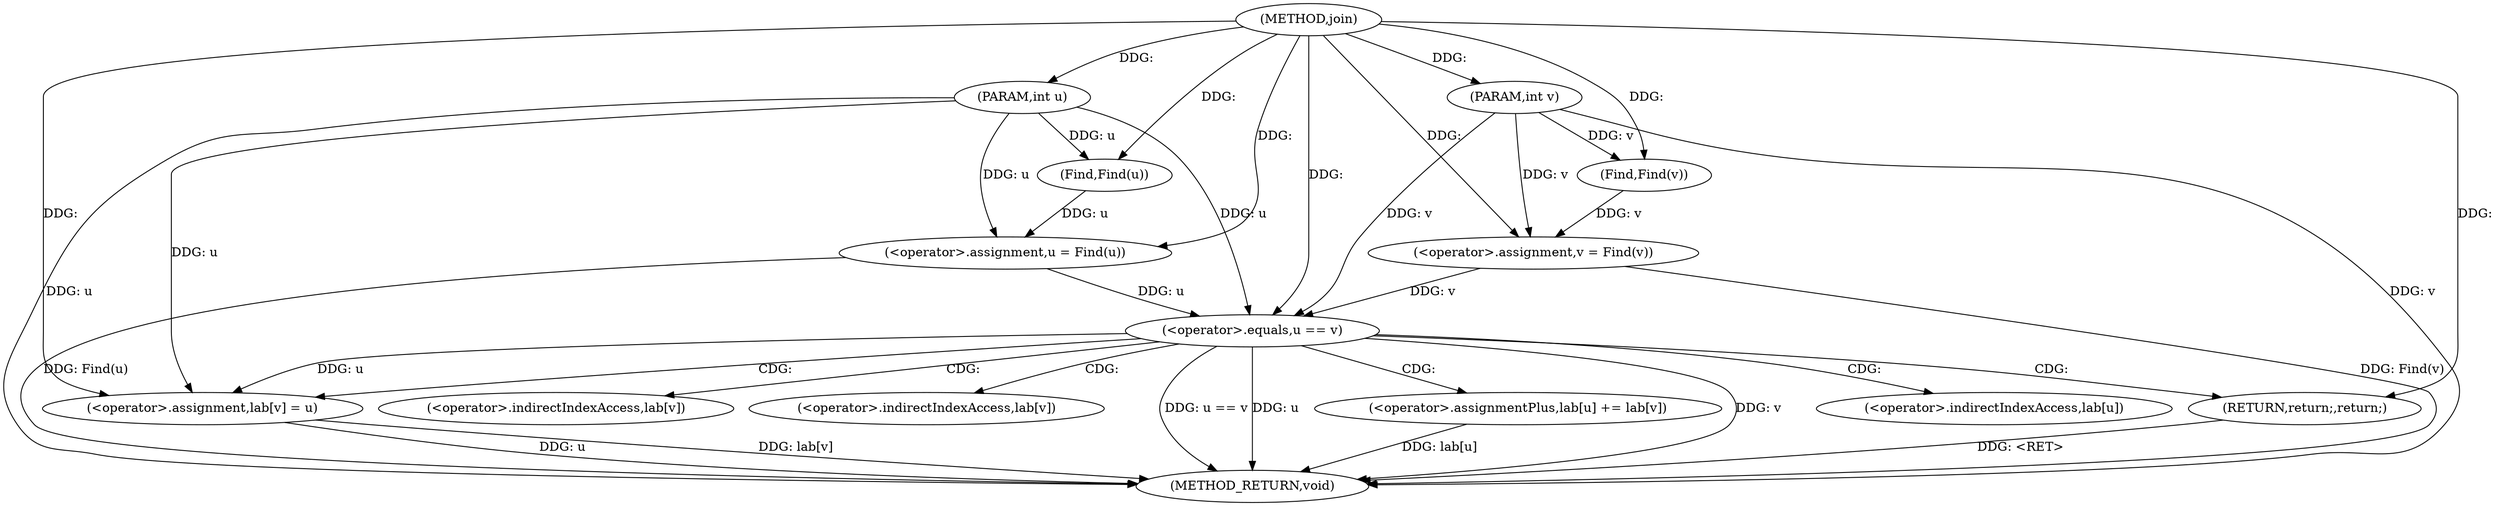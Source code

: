 digraph "join" {  
"1000150" [label = "(METHOD,join)" ]
"1000181" [label = "(METHOD_RETURN,void)" ]
"1000151" [label = "(PARAM,int u)" ]
"1000152" [label = "(PARAM,int v)" ]
"1000155" [label = "(<operator>.assignment,u = Find(u))" ]
"1000159" [label = "(<operator>.assignment,v = Find(v))" ]
"1000164" [label = "(<operator>.equals,u == v)" ]
"1000167" [label = "(RETURN,return;,return;)" ]
"1000169" [label = "(<operator>.assignmentPlus,lab[u] += lab[v])" ]
"1000176" [label = "(<operator>.assignment,lab[v] = u)" ]
"1000157" [label = "(Find,Find(u))" ]
"1000161" [label = "(Find,Find(v))" ]
"1000170" [label = "(<operator>.indirectIndexAccess,lab[u])" ]
"1000173" [label = "(<operator>.indirectIndexAccess,lab[v])" ]
"1000177" [label = "(<operator>.indirectIndexAccess,lab[v])" ]
  "1000151" -> "1000181"  [ label = "DDG: u"] 
  "1000152" -> "1000181"  [ label = "DDG: v"] 
  "1000155" -> "1000181"  [ label = "DDG: Find(u)"] 
  "1000159" -> "1000181"  [ label = "DDG: Find(v)"] 
  "1000164" -> "1000181"  [ label = "DDG: u"] 
  "1000164" -> "1000181"  [ label = "DDG: v"] 
  "1000164" -> "1000181"  [ label = "DDG: u == v"] 
  "1000169" -> "1000181"  [ label = "DDG: lab[u]"] 
  "1000176" -> "1000181"  [ label = "DDG: lab[v]"] 
  "1000176" -> "1000181"  [ label = "DDG: u"] 
  "1000167" -> "1000181"  [ label = "DDG: <RET>"] 
  "1000150" -> "1000151"  [ label = "DDG: "] 
  "1000150" -> "1000152"  [ label = "DDG: "] 
  "1000157" -> "1000155"  [ label = "DDG: u"] 
  "1000161" -> "1000159"  [ label = "DDG: v"] 
  "1000150" -> "1000167"  [ label = "DDG: "] 
  "1000164" -> "1000176"  [ label = "DDG: u"] 
  "1000151" -> "1000176"  [ label = "DDG: u"] 
  "1000150" -> "1000176"  [ label = "DDG: "] 
  "1000151" -> "1000155"  [ label = "DDG: u"] 
  "1000150" -> "1000155"  [ label = "DDG: "] 
  "1000152" -> "1000159"  [ label = "DDG: v"] 
  "1000150" -> "1000159"  [ label = "DDG: "] 
  "1000155" -> "1000164"  [ label = "DDG: u"] 
  "1000151" -> "1000164"  [ label = "DDG: u"] 
  "1000150" -> "1000164"  [ label = "DDG: "] 
  "1000159" -> "1000164"  [ label = "DDG: v"] 
  "1000152" -> "1000164"  [ label = "DDG: v"] 
  "1000151" -> "1000157"  [ label = "DDG: u"] 
  "1000150" -> "1000157"  [ label = "DDG: "] 
  "1000152" -> "1000161"  [ label = "DDG: v"] 
  "1000150" -> "1000161"  [ label = "DDG: "] 
  "1000164" -> "1000170"  [ label = "CDG: "] 
  "1000164" -> "1000176"  [ label = "CDG: "] 
  "1000164" -> "1000177"  [ label = "CDG: "] 
  "1000164" -> "1000167"  [ label = "CDG: "] 
  "1000164" -> "1000173"  [ label = "CDG: "] 
  "1000164" -> "1000169"  [ label = "CDG: "] 
}
